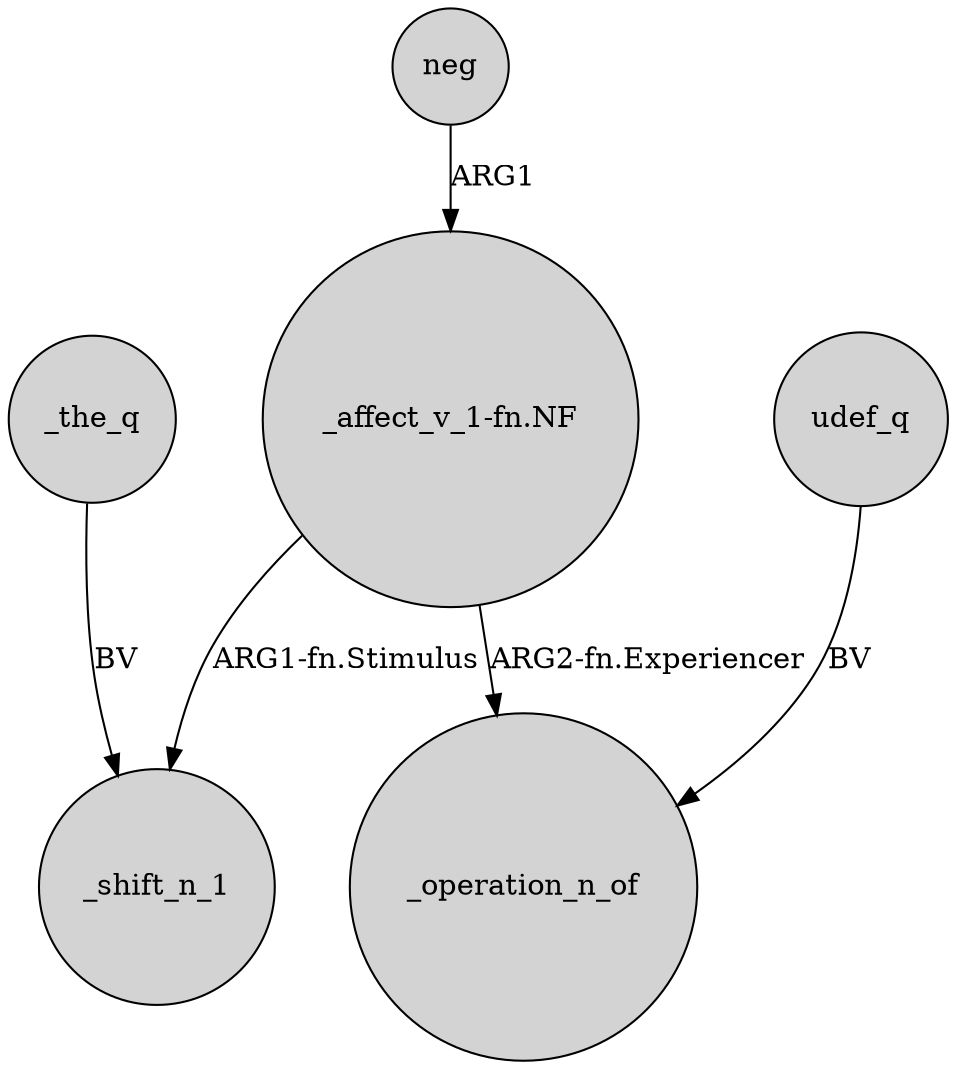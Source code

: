 digraph {
	node [shape=circle style=filled]
	"_affect_v_1-fn.NF" -> _shift_n_1 [label="ARG1-fn.Stimulus"]
	udef_q -> _operation_n_of [label=BV]
	"_affect_v_1-fn.NF" -> _operation_n_of [label="ARG2-fn.Experiencer"]
	_the_q -> _shift_n_1 [label=BV]
	neg -> "_affect_v_1-fn.NF" [label=ARG1]
}
